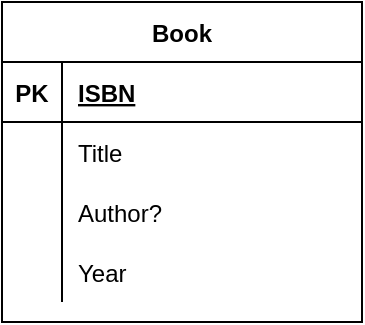 <mxfile version="13.7.6" type="github">
  <diagram id="R2lEEEUBdFMjLlhIrx00" name="Page-1">
    <mxGraphModel dx="946" dy="662" grid="1" gridSize="10" guides="1" tooltips="1" connect="1" arrows="1" fold="1" page="1" pageScale="1" pageWidth="850" pageHeight="1100" math="0" shadow="0" extFonts="Permanent Marker^https://fonts.googleapis.com/css?family=Permanent+Marker">
      <root>
        <mxCell id="0" />
        <mxCell id="1" parent="0" />
        <mxCell id="rYd2LiuOZSV_DUR6aShE-1" value="Book" style="shape=table;startSize=30;container=1;collapsible=1;childLayout=tableLayout;fixedRows=1;rowLines=0;fontStyle=1;align=center;resizeLast=1;" vertex="1" parent="1">
          <mxGeometry x="150" y="140" width="180" height="160" as="geometry" />
        </mxCell>
        <mxCell id="rYd2LiuOZSV_DUR6aShE-2" value="" style="shape=partialRectangle;collapsible=0;dropTarget=0;pointerEvents=0;fillColor=none;top=0;left=0;bottom=1;right=0;points=[[0,0.5],[1,0.5]];portConstraint=eastwest;" vertex="1" parent="rYd2LiuOZSV_DUR6aShE-1">
          <mxGeometry y="30" width="180" height="30" as="geometry" />
        </mxCell>
        <mxCell id="rYd2LiuOZSV_DUR6aShE-3" value="PK" style="shape=partialRectangle;connectable=0;fillColor=none;top=0;left=0;bottom=0;right=0;fontStyle=1;overflow=hidden;" vertex="1" parent="rYd2LiuOZSV_DUR6aShE-2">
          <mxGeometry width="30" height="30" as="geometry" />
        </mxCell>
        <mxCell id="rYd2LiuOZSV_DUR6aShE-4" value="ISBN" style="shape=partialRectangle;connectable=0;fillColor=none;top=0;left=0;bottom=0;right=0;align=left;spacingLeft=6;fontStyle=5;overflow=hidden;" vertex="1" parent="rYd2LiuOZSV_DUR6aShE-2">
          <mxGeometry x="30" width="150" height="30" as="geometry" />
        </mxCell>
        <mxCell id="rYd2LiuOZSV_DUR6aShE-5" value="" style="shape=partialRectangle;collapsible=0;dropTarget=0;pointerEvents=0;fillColor=none;top=0;left=0;bottom=0;right=0;points=[[0,0.5],[1,0.5]];portConstraint=eastwest;" vertex="1" parent="rYd2LiuOZSV_DUR6aShE-1">
          <mxGeometry y="60" width="180" height="30" as="geometry" />
        </mxCell>
        <mxCell id="rYd2LiuOZSV_DUR6aShE-6" value="" style="shape=partialRectangle;connectable=0;fillColor=none;top=0;left=0;bottom=0;right=0;editable=1;overflow=hidden;" vertex="1" parent="rYd2LiuOZSV_DUR6aShE-5">
          <mxGeometry width="30" height="30" as="geometry" />
        </mxCell>
        <mxCell id="rYd2LiuOZSV_DUR6aShE-7" value="Title" style="shape=partialRectangle;connectable=0;fillColor=none;top=0;left=0;bottom=0;right=0;align=left;spacingLeft=6;overflow=hidden;" vertex="1" parent="rYd2LiuOZSV_DUR6aShE-5">
          <mxGeometry x="30" width="150" height="30" as="geometry" />
        </mxCell>
        <mxCell id="rYd2LiuOZSV_DUR6aShE-8" value="" style="shape=partialRectangle;collapsible=0;dropTarget=0;pointerEvents=0;fillColor=none;top=0;left=0;bottom=0;right=0;points=[[0,0.5],[1,0.5]];portConstraint=eastwest;" vertex="1" parent="rYd2LiuOZSV_DUR6aShE-1">
          <mxGeometry y="90" width="180" height="30" as="geometry" />
        </mxCell>
        <mxCell id="rYd2LiuOZSV_DUR6aShE-9" value="" style="shape=partialRectangle;connectable=0;fillColor=none;top=0;left=0;bottom=0;right=0;editable=1;overflow=hidden;" vertex="1" parent="rYd2LiuOZSV_DUR6aShE-8">
          <mxGeometry width="30" height="30" as="geometry" />
        </mxCell>
        <mxCell id="rYd2LiuOZSV_DUR6aShE-10" value="Author?" style="shape=partialRectangle;connectable=0;fillColor=none;top=0;left=0;bottom=0;right=0;align=left;spacingLeft=6;overflow=hidden;" vertex="1" parent="rYd2LiuOZSV_DUR6aShE-8">
          <mxGeometry x="30" width="150" height="30" as="geometry" />
        </mxCell>
        <mxCell id="rYd2LiuOZSV_DUR6aShE-11" value="" style="shape=partialRectangle;collapsible=0;dropTarget=0;pointerEvents=0;fillColor=none;top=0;left=0;bottom=0;right=0;points=[[0,0.5],[1,0.5]];portConstraint=eastwest;" vertex="1" parent="rYd2LiuOZSV_DUR6aShE-1">
          <mxGeometry y="120" width="180" height="30" as="geometry" />
        </mxCell>
        <mxCell id="rYd2LiuOZSV_DUR6aShE-12" value="" style="shape=partialRectangle;connectable=0;fillColor=none;top=0;left=0;bottom=0;right=0;editable=1;overflow=hidden;" vertex="1" parent="rYd2LiuOZSV_DUR6aShE-11">
          <mxGeometry width="30" height="30" as="geometry" />
        </mxCell>
        <mxCell id="rYd2LiuOZSV_DUR6aShE-13" value="Year" style="shape=partialRectangle;connectable=0;fillColor=none;top=0;left=0;bottom=0;right=0;align=left;spacingLeft=6;overflow=hidden;" vertex="1" parent="rYd2LiuOZSV_DUR6aShE-11">
          <mxGeometry x="30" width="150" height="30" as="geometry" />
        </mxCell>
      </root>
    </mxGraphModel>
  </diagram>
</mxfile>
